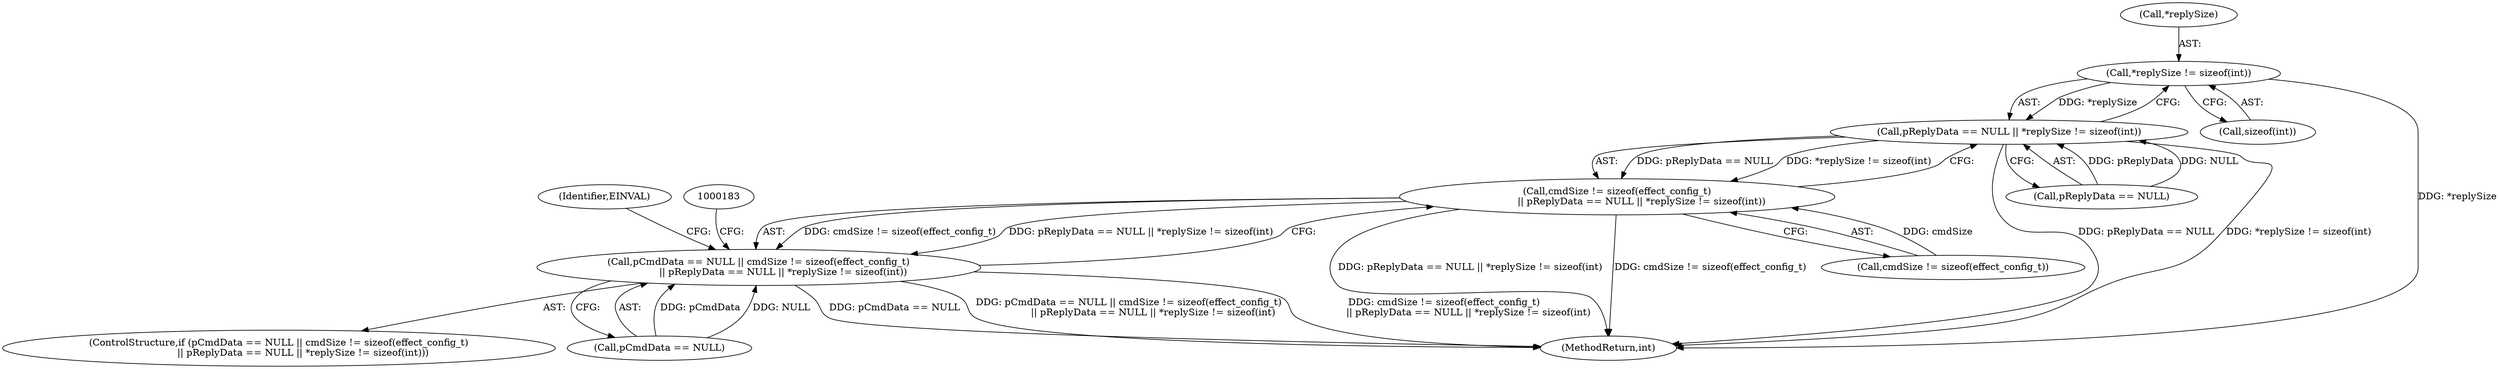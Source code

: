 digraph "0_Android_aeea52da00d210587fb3ed895de3d5f2e0264c88_3@API" {
"1000171" [label="(Call,*replySize != sizeof(int))"];
"1000167" [label="(Call,pReplyData == NULL || *replySize != sizeof(int))"];
"1000162" [label="(Call,cmdSize != sizeof(effect_config_t)\n                || pReplyData == NULL || *replySize != sizeof(int))"];
"1000158" [label="(Call,pCmdData == NULL || cmdSize != sizeof(effect_config_t)\n                || pReplyData == NULL || *replySize != sizeof(int))"];
"1000157" [label="(ControlStructure,if (pCmdData == NULL || cmdSize != sizeof(effect_config_t)\n                || pReplyData == NULL || *replySize != sizeof(int)))"];
"1000179" [label="(Identifier,EINVAL)"];
"1000171" [label="(Call,*replySize != sizeof(int))"];
"1000162" [label="(Call,cmdSize != sizeof(effect_config_t)\n                || pReplyData == NULL || *replySize != sizeof(int))"];
"1000159" [label="(Call,pCmdData == NULL)"];
"1000168" [label="(Call,pReplyData == NULL)"];
"1000174" [label="(Call,sizeof(int))"];
"1000539" [label="(MethodReturn,int)"];
"1000158" [label="(Call,pCmdData == NULL || cmdSize != sizeof(effect_config_t)\n                || pReplyData == NULL || *replySize != sizeof(int))"];
"1000163" [label="(Call,cmdSize != sizeof(effect_config_t))"];
"1000172" [label="(Call,*replySize)"];
"1000167" [label="(Call,pReplyData == NULL || *replySize != sizeof(int))"];
"1000171" -> "1000167"  [label="AST: "];
"1000171" -> "1000174"  [label="CFG: "];
"1000172" -> "1000171"  [label="AST: "];
"1000174" -> "1000171"  [label="AST: "];
"1000167" -> "1000171"  [label="CFG: "];
"1000171" -> "1000539"  [label="DDG: *replySize"];
"1000171" -> "1000167"  [label="DDG: *replySize"];
"1000167" -> "1000162"  [label="AST: "];
"1000167" -> "1000168"  [label="CFG: "];
"1000168" -> "1000167"  [label="AST: "];
"1000162" -> "1000167"  [label="CFG: "];
"1000167" -> "1000539"  [label="DDG: pReplyData == NULL"];
"1000167" -> "1000539"  [label="DDG: *replySize != sizeof(int)"];
"1000167" -> "1000162"  [label="DDG: pReplyData == NULL"];
"1000167" -> "1000162"  [label="DDG: *replySize != sizeof(int)"];
"1000168" -> "1000167"  [label="DDG: pReplyData"];
"1000168" -> "1000167"  [label="DDG: NULL"];
"1000162" -> "1000158"  [label="AST: "];
"1000162" -> "1000163"  [label="CFG: "];
"1000163" -> "1000162"  [label="AST: "];
"1000158" -> "1000162"  [label="CFG: "];
"1000162" -> "1000539"  [label="DDG: pReplyData == NULL || *replySize != sizeof(int)"];
"1000162" -> "1000539"  [label="DDG: cmdSize != sizeof(effect_config_t)"];
"1000162" -> "1000158"  [label="DDG: cmdSize != sizeof(effect_config_t)"];
"1000162" -> "1000158"  [label="DDG: pReplyData == NULL || *replySize != sizeof(int)"];
"1000163" -> "1000162"  [label="DDG: cmdSize"];
"1000158" -> "1000157"  [label="AST: "];
"1000158" -> "1000159"  [label="CFG: "];
"1000159" -> "1000158"  [label="AST: "];
"1000179" -> "1000158"  [label="CFG: "];
"1000183" -> "1000158"  [label="CFG: "];
"1000158" -> "1000539"  [label="DDG: pCmdData == NULL"];
"1000158" -> "1000539"  [label="DDG: pCmdData == NULL || cmdSize != sizeof(effect_config_t)\n                || pReplyData == NULL || *replySize != sizeof(int)"];
"1000158" -> "1000539"  [label="DDG: cmdSize != sizeof(effect_config_t)\n                || pReplyData == NULL || *replySize != sizeof(int)"];
"1000159" -> "1000158"  [label="DDG: pCmdData"];
"1000159" -> "1000158"  [label="DDG: NULL"];
}
